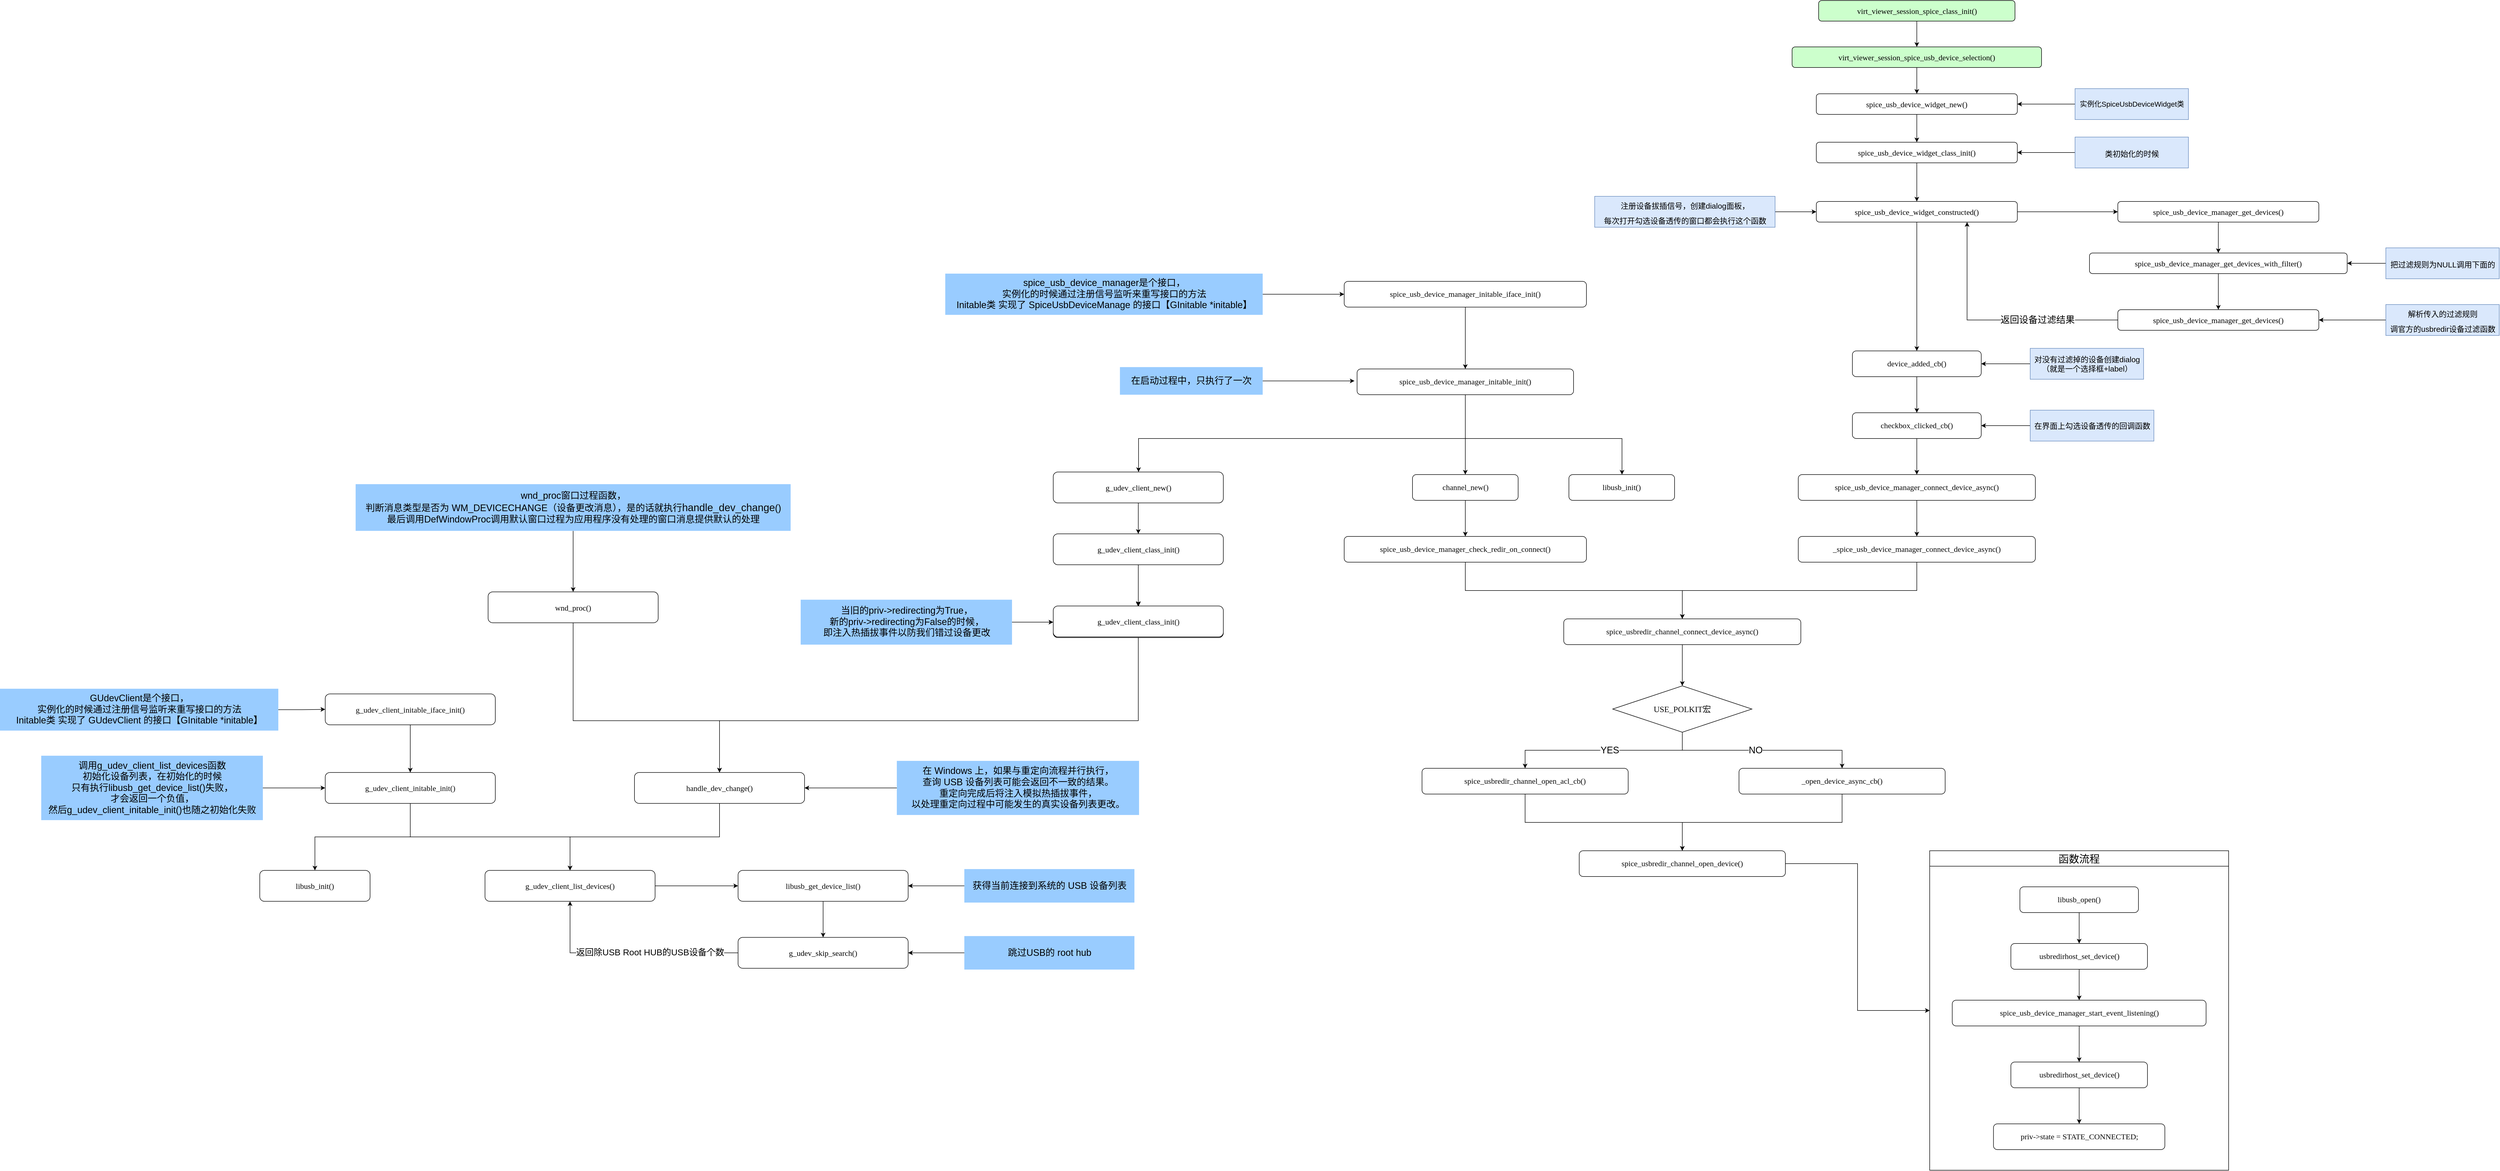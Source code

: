 <mxfile version="21.0.2" type="github">
  <diagram name="第 1 页" id="YNmNvKPwky28gFezFMLu">
    <mxGraphModel dx="4995" dy="2068" grid="1" gridSize="10" guides="1" tooltips="1" connect="1" arrows="1" fold="1" page="1" pageScale="1" pageWidth="827" pageHeight="1169" math="0" shadow="0">
      <root>
        <mxCell id="0" />
        <mxCell id="1" parent="0" />
        <mxCell id="3MBLwee1-4Opxzsq8bTA-42" style="edgeStyle=orthogonalEdgeStyle;rounded=0;orthogonalLoop=1;jettySize=auto;html=1;entryX=0;entryY=0.5;entryDx=0;entryDy=0;" edge="1" parent="1" source="DnNnTcF-sKBcE2seIWBp-1" target="DnNnTcF-sKBcE2seIWBp-33">
          <mxGeometry relative="1" as="geometry" />
        </mxCell>
        <mxCell id="DnNnTcF-sKBcE2seIWBp-1" value="&lt;pre style=&quot;background-color: rgb(255, 255, 255); color: rgb(8, 8, 8); font-size: 11.3pt;&quot;&gt;&lt;font face=&quot;Lucida Console&quot;&gt;spice_usbredir_channel_open_device()&lt;/font&gt;&lt;/pre&gt;" style="rounded=1;whiteSpace=wrap;html=1;" parent="1" vertex="1">
          <mxGeometry x="-190" y="1490" width="400" height="50" as="geometry" />
        </mxCell>
        <mxCell id="DnNnTcF-sKBcE2seIWBp-31" style="edgeStyle=orthogonalEdgeStyle;rounded=0;orthogonalLoop=1;jettySize=auto;html=1;entryX=0.5;entryY=0;entryDx=0;entryDy=0;" parent="1" source="DnNnTcF-sKBcE2seIWBp-2" target="DnNnTcF-sKBcE2seIWBp-1" edge="1">
          <mxGeometry relative="1" as="geometry" />
        </mxCell>
        <mxCell id="DnNnTcF-sKBcE2seIWBp-2" value="&lt;pre style=&quot;background-color: rgb(255, 255, 255); color: rgb(8, 8, 8); font-size: 11.3pt;&quot;&gt;&lt;font face=&quot;Lucida Console&quot;&gt;spice_usbredir_channel_open_acl_cb()&lt;/font&gt;&lt;/pre&gt;" style="rounded=1;whiteSpace=wrap;html=1;" parent="1" vertex="1">
          <mxGeometry x="-495" y="1330" width="400" height="50" as="geometry" />
        </mxCell>
        <mxCell id="DnNnTcF-sKBcE2seIWBp-32" style="edgeStyle=orthogonalEdgeStyle;rounded=0;orthogonalLoop=1;jettySize=auto;html=1;entryX=0.5;entryY=0;entryDx=0;entryDy=0;" parent="1" source="DnNnTcF-sKBcE2seIWBp-4" target="DnNnTcF-sKBcE2seIWBp-1" edge="1">
          <mxGeometry relative="1" as="geometry" />
        </mxCell>
        <mxCell id="DnNnTcF-sKBcE2seIWBp-4" value="&lt;pre style=&quot;background-color: rgb(255, 255, 255); color: rgb(8, 8, 8); font-size: 11.3pt;&quot;&gt;&lt;font face=&quot;Lucida Console&quot;&gt;_open_device_async_cb()&lt;/font&gt;&lt;/pre&gt;" style="rounded=1;whiteSpace=wrap;html=1;" parent="1" vertex="1">
          <mxGeometry x="120" y="1330" width="400" height="50" as="geometry" />
        </mxCell>
        <mxCell id="DnNnTcF-sKBcE2seIWBp-25" style="edgeStyle=orthogonalEdgeStyle;rounded=0;orthogonalLoop=1;jettySize=auto;html=1;entryX=0.5;entryY=0;entryDx=0;entryDy=0;" parent="1" source="DnNnTcF-sKBcE2seIWBp-6" target="DnNnTcF-sKBcE2seIWBp-24" edge="1">
          <mxGeometry relative="1" as="geometry" />
        </mxCell>
        <mxCell id="DnNnTcF-sKBcE2seIWBp-6" value="&lt;pre style=&quot;background-color: rgb(255, 255, 255); color: rgb(8, 8, 8); font-size: 11.3pt;&quot;&gt;&lt;font face=&quot;Lucida Console&quot;&gt;spice_usbredir_channel_connect_device_async()&lt;/font&gt;&lt;/pre&gt;" style="rounded=1;whiteSpace=wrap;html=1;" parent="1" vertex="1">
          <mxGeometry x="-220" y="1040" width="460" height="50" as="geometry" />
        </mxCell>
        <mxCell id="DnNnTcF-sKBcE2seIWBp-9" style="edgeStyle=orthogonalEdgeStyle;rounded=0;orthogonalLoop=1;jettySize=auto;html=1;entryX=0.5;entryY=0;entryDx=0;entryDy=0;" parent="1" source="DnNnTcF-sKBcE2seIWBp-8" target="DnNnTcF-sKBcE2seIWBp-6" edge="1">
          <mxGeometry relative="1" as="geometry" />
        </mxCell>
        <mxCell id="DnNnTcF-sKBcE2seIWBp-8" value="&lt;pre style=&quot;background-color: rgb(255, 255, 255); color: rgb(8, 8, 8); font-size: 11.3pt;&quot;&gt;&lt;font face=&quot;Lucida Console&quot;&gt;spice_usb_device_manager_check_redir_on_connect()&lt;/font&gt;&lt;/pre&gt;" style="rounded=1;whiteSpace=wrap;html=1;" parent="1" vertex="1">
          <mxGeometry x="-646" y="880" width="470" height="50" as="geometry" />
        </mxCell>
        <mxCell id="DnNnTcF-sKBcE2seIWBp-11" style="edgeStyle=orthogonalEdgeStyle;rounded=0;orthogonalLoop=1;jettySize=auto;html=1;entryX=0.5;entryY=0;entryDx=0;entryDy=0;" parent="1" source="DnNnTcF-sKBcE2seIWBp-10" target="DnNnTcF-sKBcE2seIWBp-6" edge="1">
          <mxGeometry relative="1" as="geometry" />
        </mxCell>
        <mxCell id="DnNnTcF-sKBcE2seIWBp-10" value="&lt;pre style=&quot;background-color: rgb(255, 255, 255); color: rgb(8, 8, 8); font-size: 11.3pt;&quot;&gt;&lt;font face=&quot;Lucida Console&quot;&gt;_spice_usb_device_manager_connect_device_async()&lt;/font&gt;&lt;/pre&gt;" style="rounded=1;whiteSpace=wrap;html=1;" parent="1" vertex="1">
          <mxGeometry x="235" y="880" width="460" height="50" as="geometry" />
        </mxCell>
        <mxCell id="DnNnTcF-sKBcE2seIWBp-13" style="edgeStyle=orthogonalEdgeStyle;rounded=0;orthogonalLoop=1;jettySize=auto;html=1;" parent="1" source="DnNnTcF-sKBcE2seIWBp-12" target="DnNnTcF-sKBcE2seIWBp-8" edge="1">
          <mxGeometry relative="1" as="geometry" />
        </mxCell>
        <mxCell id="DnNnTcF-sKBcE2seIWBp-12" value="&lt;pre style=&quot;background-color: rgb(255, 255, 255); color: rgb(8, 8, 8); font-size: 11.3pt;&quot;&gt;&lt;font face=&quot;Lucida Console&quot;&gt;channel_new()&lt;/font&gt;&lt;/pre&gt;" style="rounded=1;whiteSpace=wrap;html=1;" parent="1" vertex="1">
          <mxGeometry x="-513.5" y="760" width="205" height="50" as="geometry" />
        </mxCell>
        <mxCell id="DnNnTcF-sKBcE2seIWBp-15" style="edgeStyle=orthogonalEdgeStyle;rounded=0;orthogonalLoop=1;jettySize=auto;html=1;" parent="1" source="DnNnTcF-sKBcE2seIWBp-14" target="DnNnTcF-sKBcE2seIWBp-12" edge="1">
          <mxGeometry relative="1" as="geometry" />
        </mxCell>
        <mxCell id="3MBLwee1-4Opxzsq8bTA-117" style="edgeStyle=orthogonalEdgeStyle;rounded=0;orthogonalLoop=1;jettySize=auto;html=1;" edge="1" parent="1" source="DnNnTcF-sKBcE2seIWBp-14" target="3MBLwee1-4Opxzsq8bTA-92">
          <mxGeometry relative="1" as="geometry">
            <Array as="points">
              <mxPoint x="-411" y="690" />
              <mxPoint x="-1045" y="690" />
            </Array>
          </mxGeometry>
        </mxCell>
        <mxCell id="3MBLwee1-4Opxzsq8bTA-123" style="edgeStyle=orthogonalEdgeStyle;rounded=0;orthogonalLoop=1;jettySize=auto;html=1;" edge="1" parent="1" source="DnNnTcF-sKBcE2seIWBp-14" target="3MBLwee1-4Opxzsq8bTA-122">
          <mxGeometry relative="1" as="geometry">
            <Array as="points">
              <mxPoint x="-411" y="690" />
              <mxPoint x="-107" y="690" />
            </Array>
          </mxGeometry>
        </mxCell>
        <mxCell id="DnNnTcF-sKBcE2seIWBp-14" value="&lt;pre style=&quot;background-color: rgb(255, 255, 255); color: rgb(8, 8, 8); font-size: 11.3pt;&quot;&gt;&lt;font face=&quot;Lucida Console&quot;&gt;spice_usb_device_manager_initable_init()&lt;/font&gt;&lt;/pre&gt;" style="rounded=1;whiteSpace=wrap;html=1;" parent="1" vertex="1">
          <mxGeometry x="-621" y="555" width="420" height="50" as="geometry" />
        </mxCell>
        <mxCell id="DnNnTcF-sKBcE2seIWBp-17" style="edgeStyle=orthogonalEdgeStyle;rounded=0;orthogonalLoop=1;jettySize=auto;html=1;" parent="1" source="DnNnTcF-sKBcE2seIWBp-16" target="DnNnTcF-sKBcE2seIWBp-14" edge="1">
          <mxGeometry relative="1" as="geometry" />
        </mxCell>
        <mxCell id="DnNnTcF-sKBcE2seIWBp-16" value="&lt;pre style=&quot;background-color: rgb(255, 255, 255); color: rgb(8, 8, 8); font-size: 11.3pt;&quot;&gt;&lt;font face=&quot;Lucida Console&quot;&gt;spice_usb_device_manager_initable_iface_init()&lt;/font&gt;&lt;/pre&gt;" style="rounded=1;whiteSpace=wrap;html=1;" parent="1" vertex="1">
          <mxGeometry x="-646" y="385" width="470" height="50" as="geometry" />
        </mxCell>
        <mxCell id="DnNnTcF-sKBcE2seIWBp-19" style="edgeStyle=orthogonalEdgeStyle;rounded=0;orthogonalLoop=1;jettySize=auto;html=1;" parent="1" source="DnNnTcF-sKBcE2seIWBp-18" target="DnNnTcF-sKBcE2seIWBp-10" edge="1">
          <mxGeometry relative="1" as="geometry" />
        </mxCell>
        <mxCell id="DnNnTcF-sKBcE2seIWBp-18" value="&lt;pre style=&quot;background-color: rgb(255, 255, 255); color: rgb(8, 8, 8); font-size: 11.3pt;&quot;&gt;&lt;font face=&quot;Lucida Console&quot;&gt;spice_usb_device_manager_connect_device_async()&lt;/font&gt;&lt;/pre&gt;" style="rounded=1;whiteSpace=wrap;html=1;" parent="1" vertex="1">
          <mxGeometry x="235" y="760" width="460" height="50" as="geometry" />
        </mxCell>
        <mxCell id="DnNnTcF-sKBcE2seIWBp-21" style="edgeStyle=orthogonalEdgeStyle;rounded=0;orthogonalLoop=1;jettySize=auto;html=1;" parent="1" source="DnNnTcF-sKBcE2seIWBp-20" target="DnNnTcF-sKBcE2seIWBp-18" edge="1">
          <mxGeometry relative="1" as="geometry" />
        </mxCell>
        <mxCell id="DnNnTcF-sKBcE2seIWBp-20" value="&lt;pre style=&quot;background-color: rgb(255, 255, 255); color: rgb(8, 8, 8); font-size: 11.3pt;&quot;&gt;&lt;font face=&quot;Lucida Console&quot;&gt;checkbox_clicked_cb()&lt;/font&gt;&lt;/pre&gt;" style="rounded=1;whiteSpace=wrap;html=1;" parent="1" vertex="1">
          <mxGeometry x="340" y="640" width="250" height="50" as="geometry" />
        </mxCell>
        <mxCell id="DnNnTcF-sKBcE2seIWBp-23" style="edgeStyle=orthogonalEdgeStyle;rounded=0;orthogonalLoop=1;jettySize=auto;html=1;" parent="1" source="DnNnTcF-sKBcE2seIWBp-22" target="DnNnTcF-sKBcE2seIWBp-20" edge="1">
          <mxGeometry relative="1" as="geometry" />
        </mxCell>
        <mxCell id="DnNnTcF-sKBcE2seIWBp-22" value="&lt;pre style=&quot;background-color: rgb(255, 255, 255); color: rgb(8, 8, 8); font-size: 11.3pt;&quot;&gt;&lt;font face=&quot;Lucida Console&quot;&gt;device_added_cb()&lt;/font&gt;&lt;/pre&gt;" style="rounded=1;whiteSpace=wrap;html=1;" parent="1" vertex="1">
          <mxGeometry x="340" y="520" width="250" height="50" as="geometry" />
        </mxCell>
        <mxCell id="DnNnTcF-sKBcE2seIWBp-26" style="edgeStyle=orthogonalEdgeStyle;rounded=0;orthogonalLoop=1;jettySize=auto;html=1;entryX=0.5;entryY=0;entryDx=0;entryDy=0;" parent="1" source="DnNnTcF-sKBcE2seIWBp-24" target="DnNnTcF-sKBcE2seIWBp-4" edge="1">
          <mxGeometry relative="1" as="geometry" />
        </mxCell>
        <mxCell id="DnNnTcF-sKBcE2seIWBp-29" value="NO" style="edgeLabel;html=1;align=center;verticalAlign=middle;resizable=0;points=[];fontSize=18;" parent="DnNnTcF-sKBcE2seIWBp-26" vertex="1" connectable="0">
          <mxGeometry x="-0.068" relative="1" as="geometry">
            <mxPoint as="offset" />
          </mxGeometry>
        </mxCell>
        <mxCell id="DnNnTcF-sKBcE2seIWBp-27" style="edgeStyle=orthogonalEdgeStyle;rounded=0;orthogonalLoop=1;jettySize=auto;html=1;" parent="1" source="DnNnTcF-sKBcE2seIWBp-24" target="DnNnTcF-sKBcE2seIWBp-2" edge="1">
          <mxGeometry relative="1" as="geometry" />
        </mxCell>
        <mxCell id="DnNnTcF-sKBcE2seIWBp-28" value="&lt;font style=&quot;font-size: 18px;&quot;&gt;YES&lt;/font&gt;" style="edgeLabel;html=1;align=center;verticalAlign=middle;resizable=0;points=[];" parent="DnNnTcF-sKBcE2seIWBp-27" vertex="1" connectable="0">
          <mxGeometry x="-0.061" relative="1" as="geometry">
            <mxPoint as="offset" />
          </mxGeometry>
        </mxCell>
        <mxCell id="DnNnTcF-sKBcE2seIWBp-24" value="&lt;pre style=&quot;background-color: rgb(255, 255, 255); color: rgb(8, 8, 8);&quot;&gt;&lt;font face=&quot;Lucida Console&quot; style=&quot;font-size: 16px;&quot;&gt;USE_POLKIT宏&lt;/font&gt;&lt;/pre&gt;" style="rhombus;whiteSpace=wrap;html=1;" parent="1" vertex="1">
          <mxGeometry x="-125" y="1170" width="270" height="90" as="geometry" />
        </mxCell>
        <mxCell id="DnNnTcF-sKBcE2seIWBp-33" value="&lt;font style=&quot;font-weight: normal; font-size: 20px;&quot;&gt;函数流程&lt;/font&gt;" style="swimlane;whiteSpace=wrap;html=1;startSize=30;" parent="1" vertex="1">
          <mxGeometry x="490" y="1490" width="580" height="620" as="geometry" />
        </mxCell>
        <mxCell id="DnNnTcF-sKBcE2seIWBp-38" style="edgeStyle=orthogonalEdgeStyle;rounded=0;orthogonalLoop=1;jettySize=auto;html=1;" parent="DnNnTcF-sKBcE2seIWBp-33" source="DnNnTcF-sKBcE2seIWBp-36" target="DnNnTcF-sKBcE2seIWBp-37" edge="1">
          <mxGeometry relative="1" as="geometry" />
        </mxCell>
        <mxCell id="DnNnTcF-sKBcE2seIWBp-36" value="&lt;pre style=&quot;background-color: rgb(255, 255, 255); color: rgb(8, 8, 8); font-size: 11.3pt;&quot;&gt;&lt;font face=&quot;Lucida Console&quot;&gt;libusb_open()&lt;/font&gt;&lt;/pre&gt;" style="rounded=1;whiteSpace=wrap;html=1;" parent="DnNnTcF-sKBcE2seIWBp-33" vertex="1">
          <mxGeometry x="175" y="70" width="230" height="50" as="geometry" />
        </mxCell>
        <mxCell id="DnNnTcF-sKBcE2seIWBp-41" style="edgeStyle=orthogonalEdgeStyle;rounded=0;orthogonalLoop=1;jettySize=auto;html=1;" parent="DnNnTcF-sKBcE2seIWBp-33" source="DnNnTcF-sKBcE2seIWBp-37" target="DnNnTcF-sKBcE2seIWBp-40" edge="1">
          <mxGeometry relative="1" as="geometry" />
        </mxCell>
        <mxCell id="DnNnTcF-sKBcE2seIWBp-37" value="&lt;pre style=&quot;background-color: rgb(255, 255, 255); color: rgb(8, 8, 8); font-size: 11.3pt;&quot;&gt;&lt;font face=&quot;Lucida Console&quot;&gt;usbredirhost_set_device()&lt;/font&gt;&lt;/pre&gt;" style="rounded=1;whiteSpace=wrap;html=1;" parent="DnNnTcF-sKBcE2seIWBp-33" vertex="1">
          <mxGeometry x="157.5" y="180" width="265" height="50" as="geometry" />
        </mxCell>
        <mxCell id="DnNnTcF-sKBcE2seIWBp-43" style="edgeStyle=orthogonalEdgeStyle;rounded=0;orthogonalLoop=1;jettySize=auto;html=1;" parent="DnNnTcF-sKBcE2seIWBp-33" source="DnNnTcF-sKBcE2seIWBp-40" target="DnNnTcF-sKBcE2seIWBp-42" edge="1">
          <mxGeometry relative="1" as="geometry" />
        </mxCell>
        <mxCell id="DnNnTcF-sKBcE2seIWBp-40" value="&lt;pre style=&quot;background-color: rgb(255, 255, 255); color: rgb(8, 8, 8); font-size: 11.3pt;&quot;&gt;&lt;font face=&quot;Lucida Console&quot;&gt;spice_usb_device_manager_start_event_listening()&lt;/font&gt;&lt;/pre&gt;" style="rounded=1;whiteSpace=wrap;html=1;" parent="DnNnTcF-sKBcE2seIWBp-33" vertex="1">
          <mxGeometry x="43.75" y="290" width="492.5" height="50" as="geometry" />
        </mxCell>
        <mxCell id="DnNnTcF-sKBcE2seIWBp-45" style="edgeStyle=orthogonalEdgeStyle;rounded=0;orthogonalLoop=1;jettySize=auto;html=1;" parent="DnNnTcF-sKBcE2seIWBp-33" source="DnNnTcF-sKBcE2seIWBp-42" target="DnNnTcF-sKBcE2seIWBp-44" edge="1">
          <mxGeometry relative="1" as="geometry" />
        </mxCell>
        <mxCell id="DnNnTcF-sKBcE2seIWBp-42" value="&lt;pre style=&quot;background-color: rgb(255, 255, 255); color: rgb(8, 8, 8); font-size: 11.3pt;&quot;&gt;&lt;font face=&quot;Lucida Console&quot;&gt;usbredirhost_set_device()&lt;/font&gt;&lt;/pre&gt;" style="rounded=1;whiteSpace=wrap;html=1;" parent="DnNnTcF-sKBcE2seIWBp-33" vertex="1">
          <mxGeometry x="157.5" y="410" width="265" height="50" as="geometry" />
        </mxCell>
        <mxCell id="DnNnTcF-sKBcE2seIWBp-44" value="&lt;pre style=&quot;background-color: rgb(255, 255, 255); color: rgb(8, 8, 8); font-size: 11.3pt;&quot;&gt;&lt;pre style=&quot;font-size: 11.3pt;&quot;&gt;&lt;font face=&quot;Lucida Console&quot;&gt;priv-&amp;gt;state = STATE_CONNECTED;&lt;/font&gt;&lt;/pre&gt;&lt;/pre&gt;" style="rounded=1;whiteSpace=wrap;html=1;" parent="DnNnTcF-sKBcE2seIWBp-33" vertex="1">
          <mxGeometry x="123.75" y="530" width="332.5" height="50" as="geometry" />
        </mxCell>
        <mxCell id="3MBLwee1-4Opxzsq8bTA-35" style="edgeStyle=orthogonalEdgeStyle;rounded=0;orthogonalLoop=1;jettySize=auto;html=1;" edge="1" parent="1" source="3MBLwee1-4Opxzsq8bTA-3" target="DnNnTcF-sKBcE2seIWBp-22">
          <mxGeometry relative="1" as="geometry" />
        </mxCell>
        <mxCell id="3MBLwee1-4Opxzsq8bTA-37" style="edgeStyle=orthogonalEdgeStyle;rounded=0;orthogonalLoop=1;jettySize=auto;html=1;" edge="1" parent="1" source="3MBLwee1-4Opxzsq8bTA-3" target="3MBLwee1-4Opxzsq8bTA-5">
          <mxGeometry relative="1" as="geometry" />
        </mxCell>
        <mxCell id="3MBLwee1-4Opxzsq8bTA-3" value="spice_usb_device_widget_constructed()" style="rounded=1;whiteSpace=wrap;html=1;fontSize=15;fontFamily=Lucida Console;" vertex="1" parent="1">
          <mxGeometry x="270" y="230" width="390" height="40" as="geometry" />
        </mxCell>
        <mxCell id="3MBLwee1-4Opxzsq8bTA-4" style="edgeStyle=orthogonalEdgeStyle;rounded=0;orthogonalLoop=1;jettySize=auto;html=1;exitX=0.5;exitY=1;exitDx=0;exitDy=0;entryX=0.5;entryY=0;entryDx=0;entryDy=0;" edge="1" parent="1" source="3MBLwee1-4Opxzsq8bTA-5" target="3MBLwee1-4Opxzsq8bTA-7">
          <mxGeometry relative="1" as="geometry" />
        </mxCell>
        <mxCell id="3MBLwee1-4Opxzsq8bTA-5" value="spice_usb_device_manager_get_devices()" style="rounded=1;whiteSpace=wrap;html=1;fontSize=15;fontFamily=Lucida Console;" vertex="1" parent="1">
          <mxGeometry x="855" y="230" width="390" height="40" as="geometry" />
        </mxCell>
        <mxCell id="3MBLwee1-4Opxzsq8bTA-6" style="edgeStyle=orthogonalEdgeStyle;rounded=0;orthogonalLoop=1;jettySize=auto;html=1;exitX=0.5;exitY=1;exitDx=0;exitDy=0;" edge="1" parent="1" source="3MBLwee1-4Opxzsq8bTA-7" target="3MBLwee1-4Opxzsq8bTA-10">
          <mxGeometry relative="1" as="geometry" />
        </mxCell>
        <mxCell id="3MBLwee1-4Opxzsq8bTA-7" value="spice_usb_device_manager_get_devices_with_filter()" style="rounded=1;whiteSpace=wrap;html=1;fontSize=15;fontFamily=Lucida Console;" vertex="1" parent="1">
          <mxGeometry x="800" y="330" width="500" height="40" as="geometry" />
        </mxCell>
        <mxCell id="3MBLwee1-4Opxzsq8bTA-8" style="edgeStyle=orthogonalEdgeStyle;rounded=0;orthogonalLoop=1;jettySize=auto;html=1;entryX=0.75;entryY=1;entryDx=0;entryDy=0;" edge="1" parent="1" source="3MBLwee1-4Opxzsq8bTA-10" target="3MBLwee1-4Opxzsq8bTA-3">
          <mxGeometry relative="1" as="geometry" />
        </mxCell>
        <mxCell id="3MBLwee1-4Opxzsq8bTA-9" value="返回设备过滤结果" style="edgeLabel;html=1;align=center;verticalAlign=middle;resizable=0;points=[];fontSize=18;" vertex="1" connectable="0" parent="3MBLwee1-4Opxzsq8bTA-8">
          <mxGeometry x="-0.128" relative="1" as="geometry">
            <mxPoint x="54" as="offset" />
          </mxGeometry>
        </mxCell>
        <mxCell id="3MBLwee1-4Opxzsq8bTA-10" value="spice_usb_device_manager_get_devices()" style="rounded=1;whiteSpace=wrap;html=1;fontSize=15;fontFamily=Lucida Console;" vertex="1" parent="1">
          <mxGeometry x="855" y="440" width="390" height="40" as="geometry" />
        </mxCell>
        <mxCell id="3MBLwee1-4Opxzsq8bTA-11" style="edgeStyle=orthogonalEdgeStyle;rounded=0;orthogonalLoop=1;jettySize=auto;html=1;" edge="1" parent="1" source="3MBLwee1-4Opxzsq8bTA-12" target="3MBLwee1-4Opxzsq8bTA-10">
          <mxGeometry relative="1" as="geometry" />
        </mxCell>
        <mxCell id="3MBLwee1-4Opxzsq8bTA-12" value="&lt;span style=&quot;font-weight: 400; font-size: 15px;&quot;&gt;解析传入的过滤规则&lt;br&gt;调官方的usbredir设备过滤函数&lt;br&gt;&lt;/span&gt;" style="text;strokeColor=#6c8ebf;fillColor=#dae8fc;html=1;fontSize=24;fontStyle=1;verticalAlign=middle;align=center;" vertex="1" parent="1">
          <mxGeometry x="1375" y="430" width="220" height="60" as="geometry" />
        </mxCell>
        <mxCell id="3MBLwee1-4Opxzsq8bTA-13" style="edgeStyle=orthogonalEdgeStyle;rounded=0;orthogonalLoop=1;jettySize=auto;html=1;" edge="1" parent="1" source="3MBLwee1-4Opxzsq8bTA-14" target="3MBLwee1-4Opxzsq8bTA-7">
          <mxGeometry relative="1" as="geometry" />
        </mxCell>
        <mxCell id="3MBLwee1-4Opxzsq8bTA-14" value="&lt;span style=&quot;font-weight: 400; font-size: 15px;&quot;&gt;把过滤规则为NULL调用下面的&lt;br&gt;&lt;/span&gt;" style="text;strokeColor=#6c8ebf;fillColor=#dae8fc;html=1;fontSize=24;fontStyle=1;verticalAlign=middle;align=center;" vertex="1" parent="1">
          <mxGeometry x="1375" y="320" width="220" height="60" as="geometry" />
        </mxCell>
        <mxCell id="3MBLwee1-4Opxzsq8bTA-115" style="edgeStyle=orthogonalEdgeStyle;rounded=0;orthogonalLoop=1;jettySize=auto;html=1;" edge="1" parent="1" source="3MBLwee1-4Opxzsq8bTA-16" target="3MBLwee1-4Opxzsq8bTA-3">
          <mxGeometry relative="1" as="geometry" />
        </mxCell>
        <mxCell id="3MBLwee1-4Opxzsq8bTA-16" value="&lt;span style=&quot;font-weight: 400; font-size: 15px;&quot;&gt;注册设备拔插信号，创建dialog面板，&lt;br&gt;每次打开勾选设备透传的窗口都会执行这个函数&lt;br&gt;&lt;/span&gt;" style="text;strokeColor=#6c8ebf;fillColor=#dae8fc;html=1;fontSize=24;fontStyle=1;verticalAlign=middle;align=center;" vertex="1" parent="1">
          <mxGeometry x="-160" y="220" width="350" height="60" as="geometry" />
        </mxCell>
        <mxCell id="3MBLwee1-4Opxzsq8bTA-17" style="edgeStyle=orthogonalEdgeStyle;rounded=0;orthogonalLoop=1;jettySize=auto;html=1;entryX=0.5;entryY=0;entryDx=0;entryDy=0;" edge="1" parent="1" source="3MBLwee1-4Opxzsq8bTA-18" target="3MBLwee1-4Opxzsq8bTA-3">
          <mxGeometry relative="1" as="geometry" />
        </mxCell>
        <mxCell id="3MBLwee1-4Opxzsq8bTA-18" value="spice_usb_device_widget_class_init()" style="rounded=1;whiteSpace=wrap;html=1;fontSize=15;fontFamily=Lucida Console;" vertex="1" parent="1">
          <mxGeometry x="270" y="115" width="390" height="40" as="geometry" />
        </mxCell>
        <mxCell id="3MBLwee1-4Opxzsq8bTA-19" style="edgeStyle=orthogonalEdgeStyle;rounded=0;orthogonalLoop=1;jettySize=auto;html=1;" edge="1" parent="1" source="3MBLwee1-4Opxzsq8bTA-20" target="3MBLwee1-4Opxzsq8bTA-18">
          <mxGeometry relative="1" as="geometry" />
        </mxCell>
        <mxCell id="3MBLwee1-4Opxzsq8bTA-20" value="&lt;span style=&quot;font-weight: 400; font-size: 15px;&quot;&gt;类初始化的时候&lt;br&gt;&lt;/span&gt;" style="text;strokeColor=#6c8ebf;fillColor=#dae8fc;html=1;fontSize=24;fontStyle=1;verticalAlign=middle;align=center;" vertex="1" parent="1">
          <mxGeometry x="772" y="105" width="220" height="60" as="geometry" />
        </mxCell>
        <mxCell id="3MBLwee1-4Opxzsq8bTA-21" style="edgeStyle=orthogonalEdgeStyle;rounded=0;orthogonalLoop=1;jettySize=auto;html=1;" edge="1" parent="1" source="3MBLwee1-4Opxzsq8bTA-22" target="3MBLwee1-4Opxzsq8bTA-18">
          <mxGeometry relative="1" as="geometry" />
        </mxCell>
        <mxCell id="3MBLwee1-4Opxzsq8bTA-22" value="spice_usb_device_widget_new()" style="rounded=1;whiteSpace=wrap;html=1;fontSize=15;fontFamily=Lucida Console;" vertex="1" parent="1">
          <mxGeometry x="270" y="21" width="390" height="40" as="geometry" />
        </mxCell>
        <mxCell id="3MBLwee1-4Opxzsq8bTA-23" style="edgeStyle=orthogonalEdgeStyle;rounded=0;orthogonalLoop=1;jettySize=auto;html=1;" edge="1" parent="1" source="3MBLwee1-4Opxzsq8bTA-24" target="3MBLwee1-4Opxzsq8bTA-22">
          <mxGeometry relative="1" as="geometry" />
        </mxCell>
        <mxCell id="3MBLwee1-4Opxzsq8bTA-24" value="实例化SpiceUsbDeviceWidget类" style="text;strokeColor=#6c8ebf;fillColor=#dae8fc;html=1;fontSize=14;fontStyle=0;verticalAlign=middle;align=center;" vertex="1" parent="1">
          <mxGeometry x="772" y="11" width="220" height="60" as="geometry" />
        </mxCell>
        <mxCell id="3MBLwee1-4Opxzsq8bTA-25" style="edgeStyle=orthogonalEdgeStyle;rounded=0;orthogonalLoop=1;jettySize=auto;html=1;" edge="1" parent="1" source="3MBLwee1-4Opxzsq8bTA-26" target="3MBLwee1-4Opxzsq8bTA-22">
          <mxGeometry relative="1" as="geometry" />
        </mxCell>
        <mxCell id="3MBLwee1-4Opxzsq8bTA-26" value="virt_viewer_session_spice_usb_device_selection()" style="rounded=1;whiteSpace=wrap;html=1;fontSize=15;fillColor=#CCFFCC;fontFamily=Lucida Console;" vertex="1" parent="1">
          <mxGeometry x="223" y="-70" width="484" height="40" as="geometry" />
        </mxCell>
        <mxCell id="3MBLwee1-4Opxzsq8bTA-27" style="edgeStyle=orthogonalEdgeStyle;rounded=0;orthogonalLoop=1;jettySize=auto;html=1;entryX=0.5;entryY=0;entryDx=0;entryDy=0;" edge="1" parent="1" source="3MBLwee1-4Opxzsq8bTA-28" target="3MBLwee1-4Opxzsq8bTA-26">
          <mxGeometry relative="1" as="geometry" />
        </mxCell>
        <mxCell id="3MBLwee1-4Opxzsq8bTA-28" value="virt_viewer_session_spice_class_init()" style="rounded=1;whiteSpace=wrap;html=1;fontSize=15;labelBackgroundColor=none;fillColor=#CCFFCC;fontFamily=Lucida Console;" vertex="1" parent="1">
          <mxGeometry x="274.5" y="-160" width="381" height="40" as="geometry" />
        </mxCell>
        <mxCell id="3MBLwee1-4Opxzsq8bTA-34" style="edgeStyle=orthogonalEdgeStyle;rounded=0;orthogonalLoop=1;jettySize=auto;html=1;entryX=1;entryY=0.5;entryDx=0;entryDy=0;" edge="1" parent="1" source="3MBLwee1-4Opxzsq8bTA-32" target="DnNnTcF-sKBcE2seIWBp-22">
          <mxGeometry relative="1" as="geometry" />
        </mxCell>
        <mxCell id="3MBLwee1-4Opxzsq8bTA-32" value="对没有过滤掉的设备创建dialog&lt;br&gt;（就是一个选择框+label）" style="text;strokeColor=#6c8ebf;fillColor=#dae8fc;html=1;fontSize=15;fontStyle=0;verticalAlign=middle;align=center;" vertex="1" parent="1">
          <mxGeometry x="685" y="515" width="220" height="60" as="geometry" />
        </mxCell>
        <mxCell id="3MBLwee1-4Opxzsq8bTA-40" style="edgeStyle=orthogonalEdgeStyle;rounded=0;orthogonalLoop=1;jettySize=auto;html=1;" edge="1" parent="1" source="3MBLwee1-4Opxzsq8bTA-39" target="DnNnTcF-sKBcE2seIWBp-20">
          <mxGeometry relative="1" as="geometry" />
        </mxCell>
        <mxCell id="3MBLwee1-4Opxzsq8bTA-39" value="在界面上勾选设备透传的回调函数" style="text;strokeColor=#6c8ebf;fillColor=#dae8fc;html=1;fontSize=15;fontStyle=0;verticalAlign=middle;align=center;" vertex="1" parent="1">
          <mxGeometry x="685" y="635" width="240" height="60" as="geometry" />
        </mxCell>
        <mxCell id="3MBLwee1-4Opxzsq8bTA-62" style="edgeStyle=orthogonalEdgeStyle;rounded=0;orthogonalLoop=1;jettySize=auto;html=1;entryX=0;entryY=0.5;entryDx=0;entryDy=0;" edge="1" parent="1" source="3MBLwee1-4Opxzsq8bTA-63" target="3MBLwee1-4Opxzsq8bTA-69">
          <mxGeometry relative="1" as="geometry" />
        </mxCell>
        <mxCell id="3MBLwee1-4Opxzsq8bTA-63" value="&lt;div style=&quot;background-color: rgb(255, 255, 255); color: rgb(8, 8, 8); font-size: 15px;&quot;&gt;&lt;font style=&quot;font-size: 15px;&quot;&gt;g_udev_client_list_devices()&lt;/font&gt;&lt;/div&gt;" style="rounded=1;whiteSpace=wrap;html=1;fontSize=15;fontFamily=Lucida Console;" vertex="1" parent="1">
          <mxGeometry x="-2313" y="1528.09" width="330" height="60" as="geometry" />
        </mxCell>
        <mxCell id="3MBLwee1-4Opxzsq8bTA-64" style="edgeStyle=orthogonalEdgeStyle;rounded=0;orthogonalLoop=1;jettySize=auto;html=1;" edge="1" parent="1" source="3MBLwee1-4Opxzsq8bTA-65" target="3MBLwee1-4Opxzsq8bTA-63">
          <mxGeometry relative="1" as="geometry" />
        </mxCell>
        <mxCell id="3MBLwee1-4Opxzsq8bTA-121" style="edgeStyle=orthogonalEdgeStyle;rounded=0;orthogonalLoop=1;jettySize=auto;html=1;" edge="1" parent="1" source="3MBLwee1-4Opxzsq8bTA-65" target="3MBLwee1-4Opxzsq8bTA-120">
          <mxGeometry relative="1" as="geometry" />
        </mxCell>
        <mxCell id="3MBLwee1-4Opxzsq8bTA-65" value="&lt;font color=&quot;#080808&quot; style=&quot;font-size: 15px;&quot;&gt;g_udev_client_initable_init&lt;/font&gt;&lt;span style=&quot;background-color: rgb(255, 255, 255); color: rgb(8, 8, 8); font-size: 15px;&quot;&gt;()&lt;/span&gt;&lt;font color=&quot;#080808&quot; style=&quot;font-size: 15px;&quot;&gt;&lt;br style=&quot;font-size: 15px;&quot;&gt;&lt;/font&gt;" style="rounded=1;whiteSpace=wrap;html=1;fontSize=15;fontFamily=Lucida Console;" vertex="1" parent="1">
          <mxGeometry x="-2623" y="1338.09" width="330" height="60" as="geometry" />
        </mxCell>
        <mxCell id="3MBLwee1-4Opxzsq8bTA-66" style="edgeStyle=orthogonalEdgeStyle;rounded=0;orthogonalLoop=1;jettySize=auto;html=1;" edge="1" parent="1" source="3MBLwee1-4Opxzsq8bTA-67" target="3MBLwee1-4Opxzsq8bTA-63">
          <mxGeometry relative="1" as="geometry" />
        </mxCell>
        <mxCell id="3MBLwee1-4Opxzsq8bTA-67" value="&lt;font color=&quot;#080808&quot; style=&quot;font-size: 15px;&quot;&gt;handle_dev_change&lt;/font&gt;&lt;span style=&quot;background-color: rgb(255, 255, 255); color: rgb(8, 8, 8); font-size: 15px;&quot;&gt;()&lt;/span&gt;&lt;font color=&quot;#080808&quot; style=&quot;font-size: 15px;&quot;&gt;&lt;br style=&quot;font-size: 15px;&quot;&gt;&lt;/font&gt;" style="rounded=1;whiteSpace=wrap;html=1;fontSize=15;fontFamily=Lucida Console;" vertex="1" parent="1">
          <mxGeometry x="-2023" y="1338.09" width="330" height="60" as="geometry" />
        </mxCell>
        <mxCell id="3MBLwee1-4Opxzsq8bTA-68" style="edgeStyle=orthogonalEdgeStyle;rounded=0;orthogonalLoop=1;jettySize=auto;html=1;entryX=0.5;entryY=0;entryDx=0;entryDy=0;" edge="1" parent="1" source="3MBLwee1-4Opxzsq8bTA-69" target="3MBLwee1-4Opxzsq8bTA-74">
          <mxGeometry relative="1" as="geometry" />
        </mxCell>
        <mxCell id="3MBLwee1-4Opxzsq8bTA-69" value="&lt;font color=&quot;#080808&quot; style=&quot;font-size: 15px;&quot;&gt;libusb_get_device_list&lt;/font&gt;&lt;span style=&quot;background-color: rgb(255, 255, 255); color: rgb(8, 8, 8); font-size: 15px;&quot;&gt;()&lt;/span&gt;&lt;font color=&quot;#080808&quot; style=&quot;font-size: 15px;&quot;&gt;&lt;br style=&quot;font-size: 15px;&quot;&gt;&lt;/font&gt;" style="rounded=1;whiteSpace=wrap;html=1;fontSize=15;fontFamily=Lucida Console;" vertex="1" parent="1">
          <mxGeometry x="-1822" y="1528.09" width="330" height="60" as="geometry" />
        </mxCell>
        <mxCell id="3MBLwee1-4Opxzsq8bTA-70" style="edgeStyle=orthogonalEdgeStyle;rounded=0;orthogonalLoop=1;jettySize=auto;html=1;" edge="1" parent="1" source="3MBLwee1-4Opxzsq8bTA-71" target="3MBLwee1-4Opxzsq8bTA-69">
          <mxGeometry relative="1" as="geometry" />
        </mxCell>
        <mxCell id="3MBLwee1-4Opxzsq8bTA-71" value="获得当前连接到系统的 USB 设备列表" style="text;strokeColor=none;fillColor=#99CCFF;html=1;fontSize=18;fontStyle=0;verticalAlign=middle;align=center;" vertex="1" parent="1">
          <mxGeometry x="-1383" y="1525.59" width="330" height="65" as="geometry" />
        </mxCell>
        <mxCell id="3MBLwee1-4Opxzsq8bTA-72" style="edgeStyle=orthogonalEdgeStyle;rounded=0;orthogonalLoop=1;jettySize=auto;html=1;entryX=0.5;entryY=1;entryDx=0;entryDy=0;" edge="1" parent="1" source="3MBLwee1-4Opxzsq8bTA-74" target="3MBLwee1-4Opxzsq8bTA-63">
          <mxGeometry relative="1" as="geometry" />
        </mxCell>
        <mxCell id="3MBLwee1-4Opxzsq8bTA-73" value="返回除USB Root HUB的USB设备个数" style="edgeLabel;html=1;align=center;verticalAlign=middle;resizable=0;points=[];fontSize=17;" vertex="1" connectable="0" parent="3MBLwee1-4Opxzsq8bTA-72">
          <mxGeometry x="0.028" y="-3" relative="1" as="geometry">
            <mxPoint x="48" y="3" as="offset" />
          </mxGeometry>
        </mxCell>
        <mxCell id="3MBLwee1-4Opxzsq8bTA-74" value="g_udev_skip_search&lt;span style=&quot;background-color: rgb(255, 255, 255); color: rgb(8, 8, 8); font-size: 15px;&quot;&gt;()&lt;/span&gt;&lt;font color=&quot;#080808&quot; style=&quot;font-size: 15px;&quot;&gt;&lt;br style=&quot;font-size: 15px;&quot;&gt;&lt;/font&gt;" style="rounded=1;whiteSpace=wrap;html=1;fontSize=15;fontFamily=Lucida Console;" vertex="1" parent="1">
          <mxGeometry x="-1822" y="1658.09" width="330" height="60" as="geometry" />
        </mxCell>
        <mxCell id="3MBLwee1-4Opxzsq8bTA-75" style="edgeStyle=orthogonalEdgeStyle;rounded=0;orthogonalLoop=1;jettySize=auto;html=1;entryX=1;entryY=0.5;entryDx=0;entryDy=0;" edge="1" parent="1" source="3MBLwee1-4Opxzsq8bTA-76" target="3MBLwee1-4Opxzsq8bTA-74">
          <mxGeometry relative="1" as="geometry" />
        </mxCell>
        <mxCell id="3MBLwee1-4Opxzsq8bTA-76" value="跳过USB的 root hub" style="text;strokeColor=none;fillColor=#99CCFF;html=1;fontSize=18;fontStyle=0;verticalAlign=middle;align=center;" vertex="1" parent="1">
          <mxGeometry x="-1383" y="1655.59" width="330" height="65" as="geometry" />
        </mxCell>
        <mxCell id="3MBLwee1-4Opxzsq8bTA-77" style="edgeStyle=orthogonalEdgeStyle;rounded=0;orthogonalLoop=1;jettySize=auto;html=1;" edge="1" parent="1" source="3MBLwee1-4Opxzsq8bTA-78" target="3MBLwee1-4Opxzsq8bTA-65">
          <mxGeometry relative="1" as="geometry" />
        </mxCell>
        <mxCell id="3MBLwee1-4Opxzsq8bTA-78" value="调用g_udev_client_list_devices函数&lt;br&gt;初始化设备列表，在初始化的时候&lt;br&gt;只有执行libusb_get_device_list()失败，&lt;br&gt;才会返回一个负值，&lt;br&gt;然后g_udev_client_initable_init()也随之初始化失败" style="text;strokeColor=none;fillColor=#99CCFF;html=1;fontSize=18;fontStyle=0;verticalAlign=middle;align=center;" vertex="1" parent="1">
          <mxGeometry x="-3174" y="1305.59" width="430" height="125" as="geometry" />
        </mxCell>
        <mxCell id="3MBLwee1-4Opxzsq8bTA-79" style="edgeStyle=orthogonalEdgeStyle;rounded=0;orthogonalLoop=1;jettySize=auto;html=1;" edge="1" parent="1" source="3MBLwee1-4Opxzsq8bTA-80" target="3MBLwee1-4Opxzsq8bTA-65">
          <mxGeometry relative="1" as="geometry" />
        </mxCell>
        <mxCell id="3MBLwee1-4Opxzsq8bTA-80" value="&lt;span style=&quot;background-color: rgb(255, 255, 255); font-size: 15px;&quot;&gt;&lt;font color=&quot;#080808&quot; style=&quot;font-size: 15px;&quot;&gt;g_udev_client_initable_iface_init()&lt;/font&gt;&lt;/span&gt;&lt;font color=&quot;#080808&quot; style=&quot;font-size: 15px;&quot;&gt;&lt;br style=&quot;font-size: 15px;&quot;&gt;&lt;/font&gt;" style="rounded=1;whiteSpace=wrap;html=1;fontSize=15;fontFamily=Lucida Console;" vertex="1" parent="1">
          <mxGeometry x="-2623" y="1185.59" width="330" height="60" as="geometry" />
        </mxCell>
        <mxCell id="3MBLwee1-4Opxzsq8bTA-107" style="edgeStyle=orthogonalEdgeStyle;rounded=0;orthogonalLoop=1;jettySize=auto;html=1;entryX=0.5;entryY=0;entryDx=0;entryDy=0;" edge="1" parent="1" source="3MBLwee1-4Opxzsq8bTA-82" target="3MBLwee1-4Opxzsq8bTA-67">
          <mxGeometry relative="1" as="geometry">
            <Array as="points">
              <mxPoint x="-1045" y="1237.59" />
              <mxPoint x="-1858" y="1237.59" />
            </Array>
          </mxGeometry>
        </mxCell>
        <mxCell id="3MBLwee1-4Opxzsq8bTA-82" value="&lt;span style=&quot;background-color: rgb(255, 255, 255);&quot;&gt;&lt;font color=&quot;#080808&quot;&gt;g_udev_client_set_property()&lt;/font&gt;&lt;/span&gt;&lt;font color=&quot;#080808&quot;&gt;&lt;br&gt;&lt;/font&gt;" style="rounded=1;whiteSpace=wrap;html=1;fontSize=20;" vertex="1" parent="1">
          <mxGeometry x="-1210.5" y="1016.4" width="330" height="60" as="geometry" />
        </mxCell>
        <mxCell id="3MBLwee1-4Opxzsq8bTA-111" style="edgeStyle=orthogonalEdgeStyle;rounded=0;orthogonalLoop=1;jettySize=auto;html=1;" edge="1" parent="1" source="3MBLwee1-4Opxzsq8bTA-84" target="3MBLwee1-4Opxzsq8bTA-67">
          <mxGeometry relative="1" as="geometry">
            <Array as="points">
              <mxPoint x="-2142" y="1237.59" />
              <mxPoint x="-1858" y="1237.59" />
            </Array>
          </mxGeometry>
        </mxCell>
        <mxCell id="3MBLwee1-4Opxzsq8bTA-84" value="wnd_proc&lt;span style=&quot;background-color: rgb(255, 255, 255); color: rgb(8, 8, 8); font-size: 15px;&quot;&gt;()&lt;/span&gt;&lt;font color=&quot;#080808&quot; style=&quot;font-size: 15px;&quot;&gt;&lt;br style=&quot;font-size: 15px;&quot;&gt;&lt;/font&gt;" style="rounded=1;whiteSpace=wrap;html=1;fontSize=15;fontFamily=Lucida Console;" vertex="1" parent="1">
          <mxGeometry x="-2307" y="987.59" width="330" height="60" as="geometry" />
        </mxCell>
        <mxCell id="3MBLwee1-4Opxzsq8bTA-109" style="edgeStyle=orthogonalEdgeStyle;rounded=0;orthogonalLoop=1;jettySize=auto;html=1;" edge="1" parent="1" source="3MBLwee1-4Opxzsq8bTA-86" target="3MBLwee1-4Opxzsq8bTA-84">
          <mxGeometry relative="1" as="geometry" />
        </mxCell>
        <mxCell id="3MBLwee1-4Opxzsq8bTA-86" value="wnd_proc窗口过程函数，&lt;br&gt;判断消息类型是否为&amp;nbsp;WM_DEVICECHANGE（设备更改消息），是的话就执行&lt;font style=&quot;border-color: var(--border-color); font-size: 20px;&quot; color=&quot;#080808&quot;&gt;handle_dev_change&lt;/font&gt;()&lt;br&gt;最后调用DefWindowProc调用默认窗口过程为应用程序没有处理的窗口消息提供默认的处理" style="text;strokeColor=none;fillColor=#99CCFF;html=1;fontSize=18;fontStyle=0;verticalAlign=middle;align=center;" vertex="1" parent="1">
          <mxGeometry x="-2564" y="778.59" width="844" height="90.62" as="geometry" />
        </mxCell>
        <mxCell id="3MBLwee1-4Opxzsq8bTA-87" style="edgeStyle=orthogonalEdgeStyle;rounded=0;orthogonalLoop=1;jettySize=auto;html=1;entryX=0;entryY=0.5;entryDx=0;entryDy=0;" edge="1" parent="1" source="3MBLwee1-4Opxzsq8bTA-88" target="3MBLwee1-4Opxzsq8bTA-82">
          <mxGeometry relative="1" as="geometry" />
        </mxCell>
        <mxCell id="3MBLwee1-4Opxzsq8bTA-88" value="当旧的priv-&amp;gt;redirecting为True，&lt;br&gt;新的priv-&amp;gt;redirecting为False的时候，&lt;br&gt;即注入热插拔事件以防我们错过设备更改" style="text;strokeColor=none;fillColor=#99CCFF;html=1;fontSize=18;fontStyle=0;verticalAlign=middle;align=center;" vertex="1" parent="1">
          <mxGeometry x="-1700.5" y="1002.81" width="410" height="87.19" as="geometry" />
        </mxCell>
        <mxCell id="3MBLwee1-4Opxzsq8bTA-89" style="edgeStyle=orthogonalEdgeStyle;rounded=0;orthogonalLoop=1;jettySize=auto;html=1;" edge="1" parent="1" source="3MBLwee1-4Opxzsq8bTA-90" target="3MBLwee1-4Opxzsq8bTA-82">
          <mxGeometry relative="1" as="geometry" />
        </mxCell>
        <mxCell id="3MBLwee1-4Opxzsq8bTA-119" value="" style="edgeStyle=orthogonalEdgeStyle;rounded=0;orthogonalLoop=1;jettySize=auto;html=1;" edge="1" parent="1" source="3MBLwee1-4Opxzsq8bTA-90" target="3MBLwee1-4Opxzsq8bTA-118">
          <mxGeometry relative="1" as="geometry" />
        </mxCell>
        <mxCell id="3MBLwee1-4Opxzsq8bTA-90" value="g_udev_client_class_init&lt;span style=&quot;background-color: rgb(255, 255, 255); font-size: 15px;&quot;&gt;&lt;font color=&quot;#080808&quot; style=&quot;font-size: 15px;&quot;&gt;()&lt;/font&gt;&lt;/span&gt;&lt;font color=&quot;#080808&quot; style=&quot;font-size: 15px;&quot;&gt;&lt;br style=&quot;font-size: 15px;&quot;&gt;&lt;/font&gt;" style="rounded=1;whiteSpace=wrap;html=1;fontSize=15;fontFamily=Lucida Console;" vertex="1" parent="1">
          <mxGeometry x="-1210.5" y="875" width="330" height="60" as="geometry" />
        </mxCell>
        <mxCell id="3MBLwee1-4Opxzsq8bTA-91" value="" style="edgeStyle=orthogonalEdgeStyle;rounded=0;orthogonalLoop=1;jettySize=auto;html=1;" edge="1" parent="1" source="3MBLwee1-4Opxzsq8bTA-92" target="3MBLwee1-4Opxzsq8bTA-90">
          <mxGeometry relative="1" as="geometry" />
        </mxCell>
        <mxCell id="3MBLwee1-4Opxzsq8bTA-92" value="g_udev_client_new&lt;span style=&quot;background-color: rgb(255, 255, 255); font-size: 15px;&quot;&gt;&lt;font color=&quot;#080808&quot; style=&quot;font-size: 15px;&quot;&gt;()&lt;/font&gt;&lt;/span&gt;&lt;font color=&quot;#080808&quot; style=&quot;font-size: 15px;&quot;&gt;&lt;br style=&quot;font-size: 15px;&quot;&gt;&lt;/font&gt;" style="rounded=1;whiteSpace=wrap;html=1;fontSize=15;fontFamily=Lucida Console;" vertex="1" parent="1">
          <mxGeometry x="-1210.5" y="755" width="330" height="60" as="geometry" />
        </mxCell>
        <mxCell id="3MBLwee1-4Opxzsq8bTA-114" style="edgeStyle=orthogonalEdgeStyle;rounded=0;orthogonalLoop=1;jettySize=auto;html=1;" edge="1" parent="1" source="3MBLwee1-4Opxzsq8bTA-96">
          <mxGeometry relative="1" as="geometry">
            <mxPoint x="-626" y="578.205" as="targetPoint" />
          </mxGeometry>
        </mxCell>
        <mxCell id="3MBLwee1-4Opxzsq8bTA-96" value="在启动过程中，只执行了一次" style="text;strokeColor=none;fillColor=#99CCFF;html=1;fontSize=18;fontStyle=0;verticalAlign=middle;align=center;" vertex="1" parent="1">
          <mxGeometry x="-1081.12" y="551.41" width="277" height="53.59" as="geometry" />
        </mxCell>
        <mxCell id="3MBLwee1-4Opxzsq8bTA-97" style="edgeStyle=orthogonalEdgeStyle;rounded=0;orthogonalLoop=1;jettySize=auto;html=1;entryX=1;entryY=0.5;entryDx=0;entryDy=0;" edge="1" parent="1" source="3MBLwee1-4Opxzsq8bTA-98" target="3MBLwee1-4Opxzsq8bTA-67">
          <mxGeometry relative="1" as="geometry" />
        </mxCell>
        <mxCell id="3MBLwee1-4Opxzsq8bTA-98" value="在 Windows 上，如果与重定向流程并行执行，&lt;br&gt;查询 USB 设备列表可能会返回不一致的结果。 &lt;br&gt;重定向完成后将注入模拟热插拔事件，&lt;br&gt;以处理重定向过程中可能发生的真实设备列表更改。" style="text;strokeColor=none;fillColor=#99CCFF;html=1;fontSize=18;fontStyle=0;verticalAlign=middle;align=center;" vertex="1" parent="1">
          <mxGeometry x="-1514" y="1315.59" width="470" height="105" as="geometry" />
        </mxCell>
        <mxCell id="3MBLwee1-4Opxzsq8bTA-101" style="edgeStyle=orthogonalEdgeStyle;rounded=0;orthogonalLoop=1;jettySize=auto;html=1;" edge="1" parent="1" source="3MBLwee1-4Opxzsq8bTA-102">
          <mxGeometry relative="1" as="geometry">
            <mxPoint x="-1501.5" y="200.995" as="targetPoint" />
          </mxGeometry>
        </mxCell>
        <mxCell id="3MBLwee1-4Opxzsq8bTA-103" style="edgeStyle=orthogonalEdgeStyle;rounded=0;orthogonalLoop=1;jettySize=auto;html=1;" edge="1" parent="1" source="3MBLwee1-4Opxzsq8bTA-104">
          <mxGeometry relative="1" as="geometry">
            <mxPoint x="-1261.5" y="171" as="targetPoint" />
          </mxGeometry>
        </mxCell>
        <mxCell id="3MBLwee1-4Opxzsq8bTA-105" style="edgeStyle=orthogonalEdgeStyle;rounded=0;orthogonalLoop=1;jettySize=auto;html=1;" edge="1" parent="1" source="3MBLwee1-4Opxzsq8bTA-106" target="3MBLwee1-4Opxzsq8bTA-80">
          <mxGeometry relative="1" as="geometry" />
        </mxCell>
        <mxCell id="3MBLwee1-4Opxzsq8bTA-106" value="GUdevClient是个接口，&lt;br style=&quot;border-color: var(--border-color);&quot;&gt;实例化的时候通过注册信号监听来重写接口的方法&lt;br style=&quot;border-color: var(--border-color);&quot;&gt;Initable类 实现了&amp;nbsp;GUdevClient&amp;nbsp;&lt;span style=&quot;background-color: initial;&quot;&gt;的接口【GInitable *initable】&lt;/span&gt;" style="text;strokeColor=none;fillColor=#99CCFF;html=1;fontSize=18;fontStyle=0;verticalAlign=middle;align=center;" vertex="1" parent="1">
          <mxGeometry x="-3254" y="1175.59" width="540" height="81.25" as="geometry" />
        </mxCell>
        <mxCell id="3MBLwee1-4Opxzsq8bTA-116" style="edgeStyle=orthogonalEdgeStyle;rounded=0;orthogonalLoop=1;jettySize=auto;html=1;entryX=0;entryY=0.5;entryDx=0;entryDy=0;" edge="1" parent="1" source="3MBLwee1-4Opxzsq8bTA-112" target="DnNnTcF-sKBcE2seIWBp-16">
          <mxGeometry relative="1" as="geometry" />
        </mxCell>
        <mxCell id="3MBLwee1-4Opxzsq8bTA-112" value="spice_usb_device_manager是个接口，&lt;br&gt;实例化的时候通过注册信号监听来重写接口的方法&lt;br&gt;Initable类 实现了&amp;nbsp;SpiceUsbDeviceManage 的接口【GInitable *initable】" style="text;strokeColor=none;fillColor=#99CCFF;html=1;fontSize=18;fontStyle=0;verticalAlign=middle;align=center;" vertex="1" parent="1">
          <mxGeometry x="-1420" y="370" width="615.88" height="80" as="geometry" />
        </mxCell>
        <mxCell id="3MBLwee1-4Opxzsq8bTA-118" value="g_udev_client_class_init&lt;span style=&quot;background-color: rgb(255, 255, 255); font-size: 15px;&quot;&gt;&lt;font color=&quot;#080808&quot; style=&quot;font-size: 15px;&quot;&gt;()&lt;/font&gt;&lt;/span&gt;&lt;font color=&quot;#080808&quot; style=&quot;font-size: 15px;&quot;&gt;&lt;br style=&quot;font-size: 15px;&quot;&gt;&lt;/font&gt;" style="rounded=1;whiteSpace=wrap;html=1;fontSize=15;fontFamily=Lucida Console;" vertex="1" parent="1">
          <mxGeometry x="-1210.5" y="1015" width="330" height="60" as="geometry" />
        </mxCell>
        <mxCell id="3MBLwee1-4Opxzsq8bTA-120" value="libusb_init&lt;span style=&quot;background-color: rgb(255, 255, 255); color: rgb(8, 8, 8); font-size: 15px;&quot;&gt;()&lt;/span&gt;&lt;font color=&quot;#080808&quot; style=&quot;font-size: 15px;&quot;&gt;&lt;br style=&quot;font-size: 15px;&quot;&gt;&lt;/font&gt;" style="rounded=1;whiteSpace=wrap;html=1;fontSize=15;fontFamily=Lucida Console;" vertex="1" parent="1">
          <mxGeometry x="-2750" y="1528.09" width="214" height="60" as="geometry" />
        </mxCell>
        <mxCell id="3MBLwee1-4Opxzsq8bTA-122" value="&lt;pre style=&quot;background-color: rgb(255, 255, 255); color: rgb(8, 8, 8); font-size: 11.3pt;&quot;&gt;&lt;font face=&quot;Lucida Console&quot;&gt;libusb_init()&lt;/font&gt;&lt;/pre&gt;" style="rounded=1;whiteSpace=wrap;html=1;" vertex="1" parent="1">
          <mxGeometry x="-210" y="760" width="205" height="50" as="geometry" />
        </mxCell>
      </root>
    </mxGraphModel>
  </diagram>
</mxfile>
